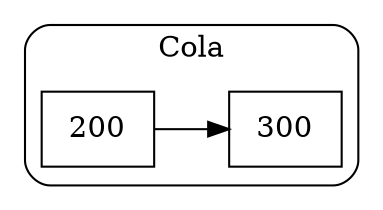 digraph G {
  rankdir=LR;
  subgraph cluster_cola {
    label = "Cola";
    labelloc = "t";
    style = rounded;
    color = black;
    node [shape=record];
    node0 [label="<data> 200"];
    node0 -> node1;
    node1 [label="<data> 300"];
  }
}
